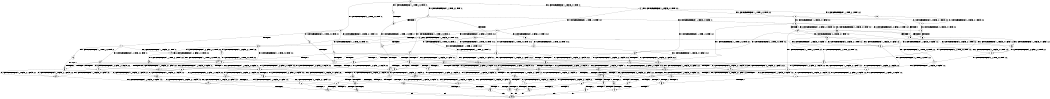 digraph BCG {
size = "7, 10.5";
center = TRUE;
node [shape = circle];
0 [peripheries = 2];
0 -> 1 [label = "EX !0 !ATOMIC_EXCH_BRANCH (1, +1, TRUE, +0, 2, TRUE) !:0:"];
0 -> 2 [label = "EX !1 !ATOMIC_EXCH_BRANCH (2, +1, TRUE, +0, 2, TRUE) !:0:"];
0 -> 3 [label = "EX !2 !ATOMIC_EXCH_BRANCH (1, +0, FALSE, +0, 1, TRUE) !:0:"];
0 -> 4 [label = "EX !0 !ATOMIC_EXCH_BRANCH (1, +1, TRUE, +0, 2, TRUE) !:0:"];
1 -> 5 [label = "TERMINATE !0"];
2 -> 6 [label = "EX !0 !ATOMIC_EXCH_BRANCH (1, +1, TRUE, +0, 2, TRUE) !:0:1:"];
2 -> 7 [label = "TERMINATE !1"];
2 -> 8 [label = "EX !2 !ATOMIC_EXCH_BRANCH (1, +0, FALSE, +0, 1, TRUE) !:0:1:"];
2 -> 9 [label = "EX !0 !ATOMIC_EXCH_BRANCH (1, +1, TRUE, +0, 2, TRUE) !:0:1:"];
3 -> 10 [label = "EX !0 !ATOMIC_EXCH_BRANCH (1, +1, TRUE, +0, 2, TRUE) !:0:2:"];
3 -> 11 [label = "EX !1 !ATOMIC_EXCH_BRANCH (2, +1, TRUE, +0, 2, TRUE) !:0:2:"];
3 -> 12 [label = "EX !0 !ATOMIC_EXCH_BRANCH (1, +1, TRUE, +0, 2, TRUE) !:0:2:"];
3 -> 3 [label = "EX !2 !ATOMIC_EXCH_BRANCH (1, +0, FALSE, +0, 1, TRUE) !:0:2:"];
4 -> 5 [label = "TERMINATE !0"];
4 -> 13 [label = "TERMINATE !0"];
4 -> 14 [label = "EX !1 !ATOMIC_EXCH_BRANCH (2, +1, TRUE, +0, 2, TRUE) !:0:"];
4 -> 15 [label = "EX !2 !ATOMIC_EXCH_BRANCH (1, +0, FALSE, +0, 1, FALSE) !:0:"];
5 -> 16 [label = "EX !1 !ATOMIC_EXCH_BRANCH (2, +1, TRUE, +0, 2, TRUE) !:1:"];
6 -> 17 [label = "TERMINATE !0"];
7 -> 18 [label = "EX !0 !ATOMIC_EXCH_BRANCH (1, +1, TRUE, +0, 2, TRUE) !:0:"];
7 -> 19 [label = "EX !2 !ATOMIC_EXCH_BRANCH (1, +0, FALSE, +0, 1, TRUE) !:0:"];
7 -> 20 [label = "EX !0 !ATOMIC_EXCH_BRANCH (1, +1, TRUE, +0, 2, TRUE) !:0:"];
8 -> 21 [label = "EX !0 !ATOMIC_EXCH_BRANCH (1, +1, TRUE, +0, 2, TRUE) !:0:1:2:"];
8 -> 22 [label = "TERMINATE !1"];
8 -> 23 [label = "EX !0 !ATOMIC_EXCH_BRANCH (1, +1, TRUE, +0, 2, TRUE) !:0:1:2:"];
8 -> 8 [label = "EX !2 !ATOMIC_EXCH_BRANCH (1, +0, FALSE, +0, 1, TRUE) !:0:1:2:"];
9 -> 17 [label = "TERMINATE !0"];
9 -> 24 [label = "TERMINATE !1"];
9 -> 25 [label = "TERMINATE !0"];
9 -> 26 [label = "EX !2 !ATOMIC_EXCH_BRANCH (1, +0, FALSE, +0, 1, FALSE) !:0:1:"];
10 -> 27 [label = "EX !2 !ATOMIC_EXCH_BRANCH (1, +0, FALSE, +0, 1, FALSE) !:0:2:"];
11 -> 28 [label = "EX !2 !ATOMIC_EXCH_BRANCH (1, +0, FALSE, +0, 1, TRUE) !:0:1:2:"];
11 -> 22 [label = "TERMINATE !1"];
11 -> 23 [label = "EX !0 !ATOMIC_EXCH_BRANCH (1, +1, TRUE, +0, 2, TRUE) !:0:1:2:"];
11 -> 8 [label = "EX !2 !ATOMIC_EXCH_BRANCH (1, +0, FALSE, +0, 1, TRUE) !:0:1:2:"];
12 -> 27 [label = "EX !2 !ATOMIC_EXCH_BRANCH (1, +0, FALSE, +0, 1, FALSE) !:0:2:"];
12 -> 29 [label = "TERMINATE !0"];
12 -> 30 [label = "EX !1 !ATOMIC_EXCH_BRANCH (2, +1, TRUE, +0, 2, TRUE) !:0:2:"];
12 -> 15 [label = "EX !2 !ATOMIC_EXCH_BRANCH (1, +0, FALSE, +0, 1, FALSE) !:0:2:"];
13 -> 16 [label = "EX !1 !ATOMIC_EXCH_BRANCH (2, +1, TRUE, +0, 2, TRUE) !:1:"];
13 -> 31 [label = "EX !2 !ATOMIC_EXCH_BRANCH (1, +0, FALSE, +0, 1, FALSE) !:1:"];
13 -> 32 [label = "EX !1 !ATOMIC_EXCH_BRANCH (2, +1, TRUE, +0, 2, TRUE) !:1:"];
14 -> 17 [label = "TERMINATE !0"];
14 -> 24 [label = "TERMINATE !1"];
14 -> 25 [label = "TERMINATE !0"];
14 -> 26 [label = "EX !2 !ATOMIC_EXCH_BRANCH (1, +0, FALSE, +0, 1, FALSE) !:0:1:"];
15 -> 33 [label = "EX !2 !ATOMIC_EXCH_BRANCH (2, +0, FALSE, +0, 1, TRUE) !:0:2:"];
15 -> 34 [label = "TERMINATE !0"];
15 -> 35 [label = "EX !1 !ATOMIC_EXCH_BRANCH (2, +1, TRUE, +0, 2, TRUE) !:0:2:"];
15 -> 36 [label = "EX !2 !ATOMIC_EXCH_BRANCH (2, +0, FALSE, +0, 1, TRUE) !:0:2:"];
16 -> 37 [label = "TERMINATE !1"];
17 -> 37 [label = "TERMINATE !1"];
18 -> 38 [label = "TERMINATE !0"];
19 -> 39 [label = "EX !0 !ATOMIC_EXCH_BRANCH (1, +1, TRUE, +0, 2, TRUE) !:0:2:"];
19 -> 40 [label = "EX !0 !ATOMIC_EXCH_BRANCH (1, +1, TRUE, +0, 2, TRUE) !:0:2:"];
19 -> 19 [label = "EX !2 !ATOMIC_EXCH_BRANCH (1, +0, FALSE, +0, 1, TRUE) !:0:2:"];
20 -> 38 [label = "TERMINATE !0"];
20 -> 41 [label = "TERMINATE !0"];
20 -> 42 [label = "EX !2 !ATOMIC_EXCH_BRANCH (1, +0, FALSE, +0, 1, FALSE) !:0:"];
21 -> 43 [label = "EX !2 !ATOMIC_EXCH_BRANCH (1, +0, FALSE, +0, 1, FALSE) !:0:1:2:"];
22 -> 44 [label = "EX !2 !ATOMIC_EXCH_BRANCH (1, +0, FALSE, +0, 1, TRUE) !:0:2:"];
22 -> 40 [label = "EX !0 !ATOMIC_EXCH_BRANCH (1, +1, TRUE, +0, 2, TRUE) !:0:2:"];
22 -> 19 [label = "EX !2 !ATOMIC_EXCH_BRANCH (1, +0, FALSE, +0, 1, TRUE) !:0:2:"];
23 -> 43 [label = "EX !2 !ATOMIC_EXCH_BRANCH (1, +0, FALSE, +0, 1, FALSE) !:0:1:2:"];
23 -> 45 [label = "TERMINATE !1"];
23 -> 46 [label = "TERMINATE !0"];
23 -> 26 [label = "EX !2 !ATOMIC_EXCH_BRANCH (1, +0, FALSE, +0, 1, FALSE) !:0:1:2:"];
24 -> 38 [label = "TERMINATE !0"];
24 -> 41 [label = "TERMINATE !0"];
24 -> 42 [label = "EX !2 !ATOMIC_EXCH_BRANCH (1, +0, FALSE, +0, 1, FALSE) !:0:"];
25 -> 37 [label = "TERMINATE !1"];
25 -> 47 [label = "TERMINATE !1"];
25 -> 48 [label = "EX !2 !ATOMIC_EXCH_BRANCH (1, +0, FALSE, +0, 1, FALSE) !:1:"];
26 -> 49 [label = "EX !2 !ATOMIC_EXCH_BRANCH (2, +0, FALSE, +0, 1, FALSE) !:0:1:2:"];
26 -> 50 [label = "TERMINATE !1"];
26 -> 51 [label = "TERMINATE !0"];
26 -> 52 [label = "EX !2 !ATOMIC_EXCH_BRANCH (2, +0, FALSE, +0, 1, FALSE) !:0:1:2:"];
27 -> 33 [label = "EX !2 !ATOMIC_EXCH_BRANCH (2, +0, FALSE, +0, 1, TRUE) !:0:2:"];
28 -> 21 [label = "EX !0 !ATOMIC_EXCH_BRANCH (1, +1, TRUE, +0, 2, TRUE) !:0:1:2:"];
29 -> 53 [label = "EX !2 !ATOMIC_EXCH_BRANCH (1, +0, FALSE, +0, 1, FALSE) !:1:2:"];
29 -> 54 [label = "EX !1 !ATOMIC_EXCH_BRANCH (2, +1, TRUE, +0, 2, TRUE) !:1:2:"];
29 -> 31 [label = "EX !2 !ATOMIC_EXCH_BRANCH (1, +0, FALSE, +0, 1, FALSE) !:1:2:"];
30 -> 43 [label = "EX !2 !ATOMIC_EXCH_BRANCH (1, +0, FALSE, +0, 1, FALSE) !:0:1:2:"];
30 -> 45 [label = "TERMINATE !1"];
30 -> 46 [label = "TERMINATE !0"];
30 -> 26 [label = "EX !2 !ATOMIC_EXCH_BRANCH (1, +0, FALSE, +0, 1, FALSE) !:0:1:2:"];
31 -> 55 [label = "EX !2 !ATOMIC_EXCH_BRANCH (2, +0, FALSE, +0, 1, TRUE) !:1:2:"];
31 -> 56 [label = "EX !1 !ATOMIC_EXCH_BRANCH (2, +1, TRUE, +0, 2, TRUE) !:1:2:"];
31 -> 57 [label = "EX !2 !ATOMIC_EXCH_BRANCH (2, +0, FALSE, +0, 1, TRUE) !:1:2:"];
32 -> 37 [label = "TERMINATE !1"];
32 -> 47 [label = "TERMINATE !1"];
32 -> 48 [label = "EX !2 !ATOMIC_EXCH_BRANCH (1, +0, FALSE, +0, 1, FALSE) !:1:"];
33 -> 58 [label = "TERMINATE !0"];
34 -> 55 [label = "EX !2 !ATOMIC_EXCH_BRANCH (2, +0, FALSE, +0, 1, TRUE) !:1:2:"];
34 -> 56 [label = "EX !1 !ATOMIC_EXCH_BRANCH (2, +1, TRUE, +0, 2, TRUE) !:1:2:"];
34 -> 57 [label = "EX !2 !ATOMIC_EXCH_BRANCH (2, +0, FALSE, +0, 1, TRUE) !:1:2:"];
35 -> 49 [label = "EX !2 !ATOMIC_EXCH_BRANCH (2, +0, FALSE, +0, 1, FALSE) !:0:1:2:"];
35 -> 50 [label = "TERMINATE !1"];
35 -> 51 [label = "TERMINATE !0"];
35 -> 52 [label = "EX !2 !ATOMIC_EXCH_BRANCH (2, +0, FALSE, +0, 1, FALSE) !:0:1:2:"];
36 -> 58 [label = "TERMINATE !0"];
36 -> 29 [label = "TERMINATE !0"];
36 -> 30 [label = "EX !1 !ATOMIC_EXCH_BRANCH (2, +1, TRUE, +0, 2, TRUE) !:0:2:"];
36 -> 15 [label = "EX !2 !ATOMIC_EXCH_BRANCH (1, +0, FALSE, +0, 1, FALSE) !:0:2:"];
37 -> 59 [label = "EX !2 !ATOMIC_EXCH_BRANCH (1, +0, FALSE, +0, 1, FALSE) !:2:"];
38 -> 60 [label = "EX !2 !ATOMIC_EXCH_BRANCH (1, +0, FALSE, +0, 1, FALSE) !:1:2:"];
39 -> 61 [label = "EX !2 !ATOMIC_EXCH_BRANCH (1, +0, FALSE, +0, 1, FALSE) !:0:2:"];
40 -> 61 [label = "EX !2 !ATOMIC_EXCH_BRANCH (1, +0, FALSE, +0, 1, FALSE) !:0:2:"];
40 -> 62 [label = "TERMINATE !0"];
40 -> 42 [label = "EX !2 !ATOMIC_EXCH_BRANCH (1, +0, FALSE, +0, 1, FALSE) !:0:2:"];
41 -> 60 [label = "EX !2 !ATOMIC_EXCH_BRANCH (1, +0, FALSE, +0, 1, FALSE) !:1:2:"];
41 -> 63 [label = "EX !2 !ATOMIC_EXCH_BRANCH (1, +0, FALSE, +0, 1, FALSE) !:1:2:"];
42 -> 64 [label = "EX !2 !ATOMIC_EXCH_BRANCH (2, +0, FALSE, +0, 1, FALSE) !:0:2:"];
42 -> 65 [label = "TERMINATE !0"];
42 -> 66 [label = "EX !2 !ATOMIC_EXCH_BRANCH (2, +0, FALSE, +0, 1, FALSE) !:0:2:"];
43 -> 49 [label = "EX !2 !ATOMIC_EXCH_BRANCH (2, +0, FALSE, +0, 1, FALSE) !:0:1:2:"];
44 -> 39 [label = "EX !0 !ATOMIC_EXCH_BRANCH (1, +1, TRUE, +0, 2, TRUE) !:0:2:"];
45 -> 61 [label = "EX !2 !ATOMIC_EXCH_BRANCH (1, +0, FALSE, +0, 1, FALSE) !:0:2:"];
45 -> 62 [label = "TERMINATE !0"];
45 -> 42 [label = "EX !2 !ATOMIC_EXCH_BRANCH (1, +0, FALSE, +0, 1, FALSE) !:0:2:"];
46 -> 67 [label = "EX !2 !ATOMIC_EXCH_BRANCH (1, +0, FALSE, +0, 1, FALSE) !:1:2:"];
46 -> 68 [label = "TERMINATE !1"];
46 -> 48 [label = "EX !2 !ATOMIC_EXCH_BRANCH (1, +0, FALSE, +0, 1, FALSE) !:1:2:"];
47 -> 59 [label = "EX !2 !ATOMIC_EXCH_BRANCH (1, +0, FALSE, +0, 1, FALSE) !:2:"];
47 -> 69 [label = "EX !2 !ATOMIC_EXCH_BRANCH (1, +0, FALSE, +0, 1, FALSE) !:2:"];
48 -> 70 [label = "EX !2 !ATOMIC_EXCH_BRANCH (2, +0, FALSE, +0, 1, FALSE) !:1:2:"];
48 -> 71 [label = "TERMINATE !1"];
48 -> 72 [label = "EX !2 !ATOMIC_EXCH_BRANCH (2, +0, FALSE, +0, 1, FALSE) !:1:2:"];
49 -> 73 [label = "TERMINATE !0"];
50 -> 64 [label = "EX !2 !ATOMIC_EXCH_BRANCH (2, +0, FALSE, +0, 1, FALSE) !:0:2:"];
50 -> 65 [label = "TERMINATE !0"];
50 -> 66 [label = "EX !2 !ATOMIC_EXCH_BRANCH (2, +0, FALSE, +0, 1, FALSE) !:0:2:"];
51 -> 70 [label = "EX !2 !ATOMIC_EXCH_BRANCH (2, +0, FALSE, +0, 1, FALSE) !:1:2:"];
51 -> 71 [label = "TERMINATE !1"];
51 -> 72 [label = "EX !2 !ATOMIC_EXCH_BRANCH (2, +0, FALSE, +0, 1, FALSE) !:1:2:"];
52 -> 73 [label = "TERMINATE !0"];
52 -> 74 [label = "TERMINATE !1"];
52 -> 75 [label = "TERMINATE !2"];
52 -> 76 [label = "TERMINATE !0"];
53 -> 55 [label = "EX !2 !ATOMIC_EXCH_BRANCH (2, +0, FALSE, +0, 1, TRUE) !:1:2:"];
54 -> 67 [label = "EX !2 !ATOMIC_EXCH_BRANCH (1, +0, FALSE, +0, 1, FALSE) !:1:2:"];
54 -> 68 [label = "TERMINATE !1"];
54 -> 48 [label = "EX !2 !ATOMIC_EXCH_BRANCH (1, +0, FALSE, +0, 1, FALSE) !:1:2:"];
55 -> 77 [label = "EX !1 !ATOMIC_EXCH_BRANCH (2, +1, TRUE, +0, 2, TRUE) !:1:2:"];
56 -> 70 [label = "EX !2 !ATOMIC_EXCH_BRANCH (2, +0, FALSE, +0, 1, FALSE) !:1:2:"];
56 -> 71 [label = "TERMINATE !1"];
56 -> 72 [label = "EX !2 !ATOMIC_EXCH_BRANCH (2, +0, FALSE, +0, 1, FALSE) !:1:2:"];
57 -> 77 [label = "EX !1 !ATOMIC_EXCH_BRANCH (2, +1, TRUE, +0, 2, TRUE) !:1:2:"];
57 -> 54 [label = "EX !1 !ATOMIC_EXCH_BRANCH (2, +1, TRUE, +0, 2, TRUE) !:1:2:"];
57 -> 31 [label = "EX !2 !ATOMIC_EXCH_BRANCH (1, +0, FALSE, +0, 1, FALSE) !:1:2:"];
58 -> 53 [label = "EX !2 !ATOMIC_EXCH_BRANCH (1, +0, FALSE, +0, 1, FALSE) !:1:2:"];
59 -> 78 [label = "EX !2 !ATOMIC_EXCH_BRANCH (2, +0, FALSE, +0, 1, FALSE) !:2:"];
60 -> 79 [label = "EX !2 !ATOMIC_EXCH_BRANCH (2, +0, FALSE, +0, 1, FALSE) !:1:2:"];
61 -> 64 [label = "EX !2 !ATOMIC_EXCH_BRANCH (2, +0, FALSE, +0, 1, FALSE) !:0:2:"];
62 -> 60 [label = "EX !2 !ATOMIC_EXCH_BRANCH (1, +0, FALSE, +0, 1, FALSE) !:1:2:"];
62 -> 63 [label = "EX !2 !ATOMIC_EXCH_BRANCH (1, +0, FALSE, +0, 1, FALSE) !:1:2:"];
63 -> 79 [label = "EX !2 !ATOMIC_EXCH_BRANCH (2, +0, FALSE, +0, 1, FALSE) !:1:2:"];
63 -> 80 [label = "EX !2 !ATOMIC_EXCH_BRANCH (2, +0, FALSE, +0, 1, FALSE) !:1:2:"];
64 -> 81 [label = "TERMINATE !0"];
65 -> 79 [label = "EX !2 !ATOMIC_EXCH_BRANCH (2, +0, FALSE, +0, 1, FALSE) !:1:2:"];
65 -> 80 [label = "EX !2 !ATOMIC_EXCH_BRANCH (2, +0, FALSE, +0, 1, FALSE) !:1:2:"];
66 -> 81 [label = "TERMINATE !0"];
66 -> 82 [label = "TERMINATE !2"];
66 -> 83 [label = "TERMINATE !0"];
67 -> 70 [label = "EX !2 !ATOMIC_EXCH_BRANCH (2, +0, FALSE, +0, 1, FALSE) !:1:2:"];
68 -> 59 [label = "EX !2 !ATOMIC_EXCH_BRANCH (1, +0, FALSE, +0, 1, FALSE) !:2:"];
68 -> 69 [label = "EX !2 !ATOMIC_EXCH_BRANCH (1, +0, FALSE, +0, 1, FALSE) !:2:"];
69 -> 78 [label = "EX !2 !ATOMIC_EXCH_BRANCH (2, +0, FALSE, +0, 1, FALSE) !:2:"];
69 -> 84 [label = "EX !2 !ATOMIC_EXCH_BRANCH (2, +0, FALSE, +0, 1, FALSE) !:2:"];
70 -> 85 [label = "TERMINATE !2"];
71 -> 78 [label = "EX !2 !ATOMIC_EXCH_BRANCH (2, +0, FALSE, +0, 1, FALSE) !:2:"];
71 -> 84 [label = "EX !2 !ATOMIC_EXCH_BRANCH (2, +0, FALSE, +0, 1, FALSE) !:2:"];
72 -> 85 [label = "TERMINATE !2"];
72 -> 86 [label = "TERMINATE !1"];
72 -> 87 [label = "TERMINATE !2"];
73 -> 85 [label = "TERMINATE !2"];
74 -> 81 [label = "TERMINATE !0"];
74 -> 82 [label = "TERMINATE !2"];
74 -> 83 [label = "TERMINATE !0"];
75 -> 88 [label = "TERMINATE !0"];
75 -> 89 [label = "TERMINATE !1"];
75 -> 90 [label = "TERMINATE !0"];
76 -> 85 [label = "TERMINATE !2"];
76 -> 86 [label = "TERMINATE !1"];
76 -> 87 [label = "TERMINATE !2"];
77 -> 67 [label = "EX !2 !ATOMIC_EXCH_BRANCH (1, +0, FALSE, +0, 1, FALSE) !:1:2:"];
78 -> 91 [label = "TERMINATE !2"];
79 -> 92 [label = "TERMINATE !2"];
80 -> 92 [label = "TERMINATE !2"];
80 -> 93 [label = "TERMINATE !2"];
81 -> 92 [label = "TERMINATE !2"];
82 -> 94 [label = "TERMINATE !0"];
82 -> 95 [label = "TERMINATE !0"];
83 -> 92 [label = "TERMINATE !2"];
83 -> 93 [label = "TERMINATE !2"];
84 -> 91 [label = "TERMINATE !2"];
84 -> 96 [label = "TERMINATE !2"];
85 -> 97 [label = "TERMINATE !1"];
86 -> 91 [label = "TERMINATE !2"];
86 -> 96 [label = "TERMINATE !2"];
87 -> 97 [label = "TERMINATE !1"];
87 -> 98 [label = "TERMINATE !1"];
88 -> 97 [label = "TERMINATE !1"];
89 -> 94 [label = "TERMINATE !0"];
89 -> 95 [label = "TERMINATE !0"];
90 -> 97 [label = "TERMINATE !1"];
90 -> 98 [label = "TERMINATE !1"];
91 -> 99 [label = "exit"];
92 -> 99 [label = "exit"];
93 -> 99 [label = "exit"];
94 -> 99 [label = "exit"];
95 -> 99 [label = "exit"];
96 -> 99 [label = "exit"];
97 -> 99 [label = "exit"];
98 -> 99 [label = "exit"];
}
